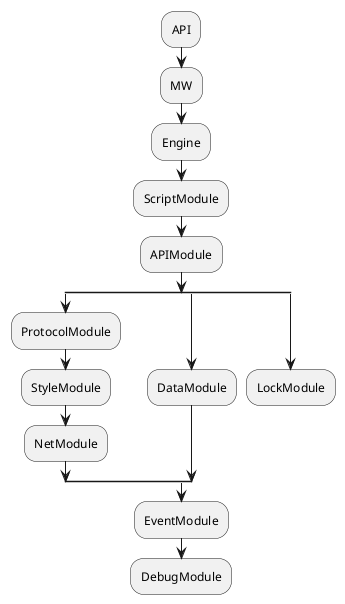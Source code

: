 @startuml
:API;
:MW;
:Engine;
:ScriptModule;
:APIModule;
split
    :ProtocolModule;
    :StyleModule;
    :NetModule;
split again
    :DataModule;
split again
    :LockModule;
    detach
end split
:EventModule;
:DebugModule;
@enduml